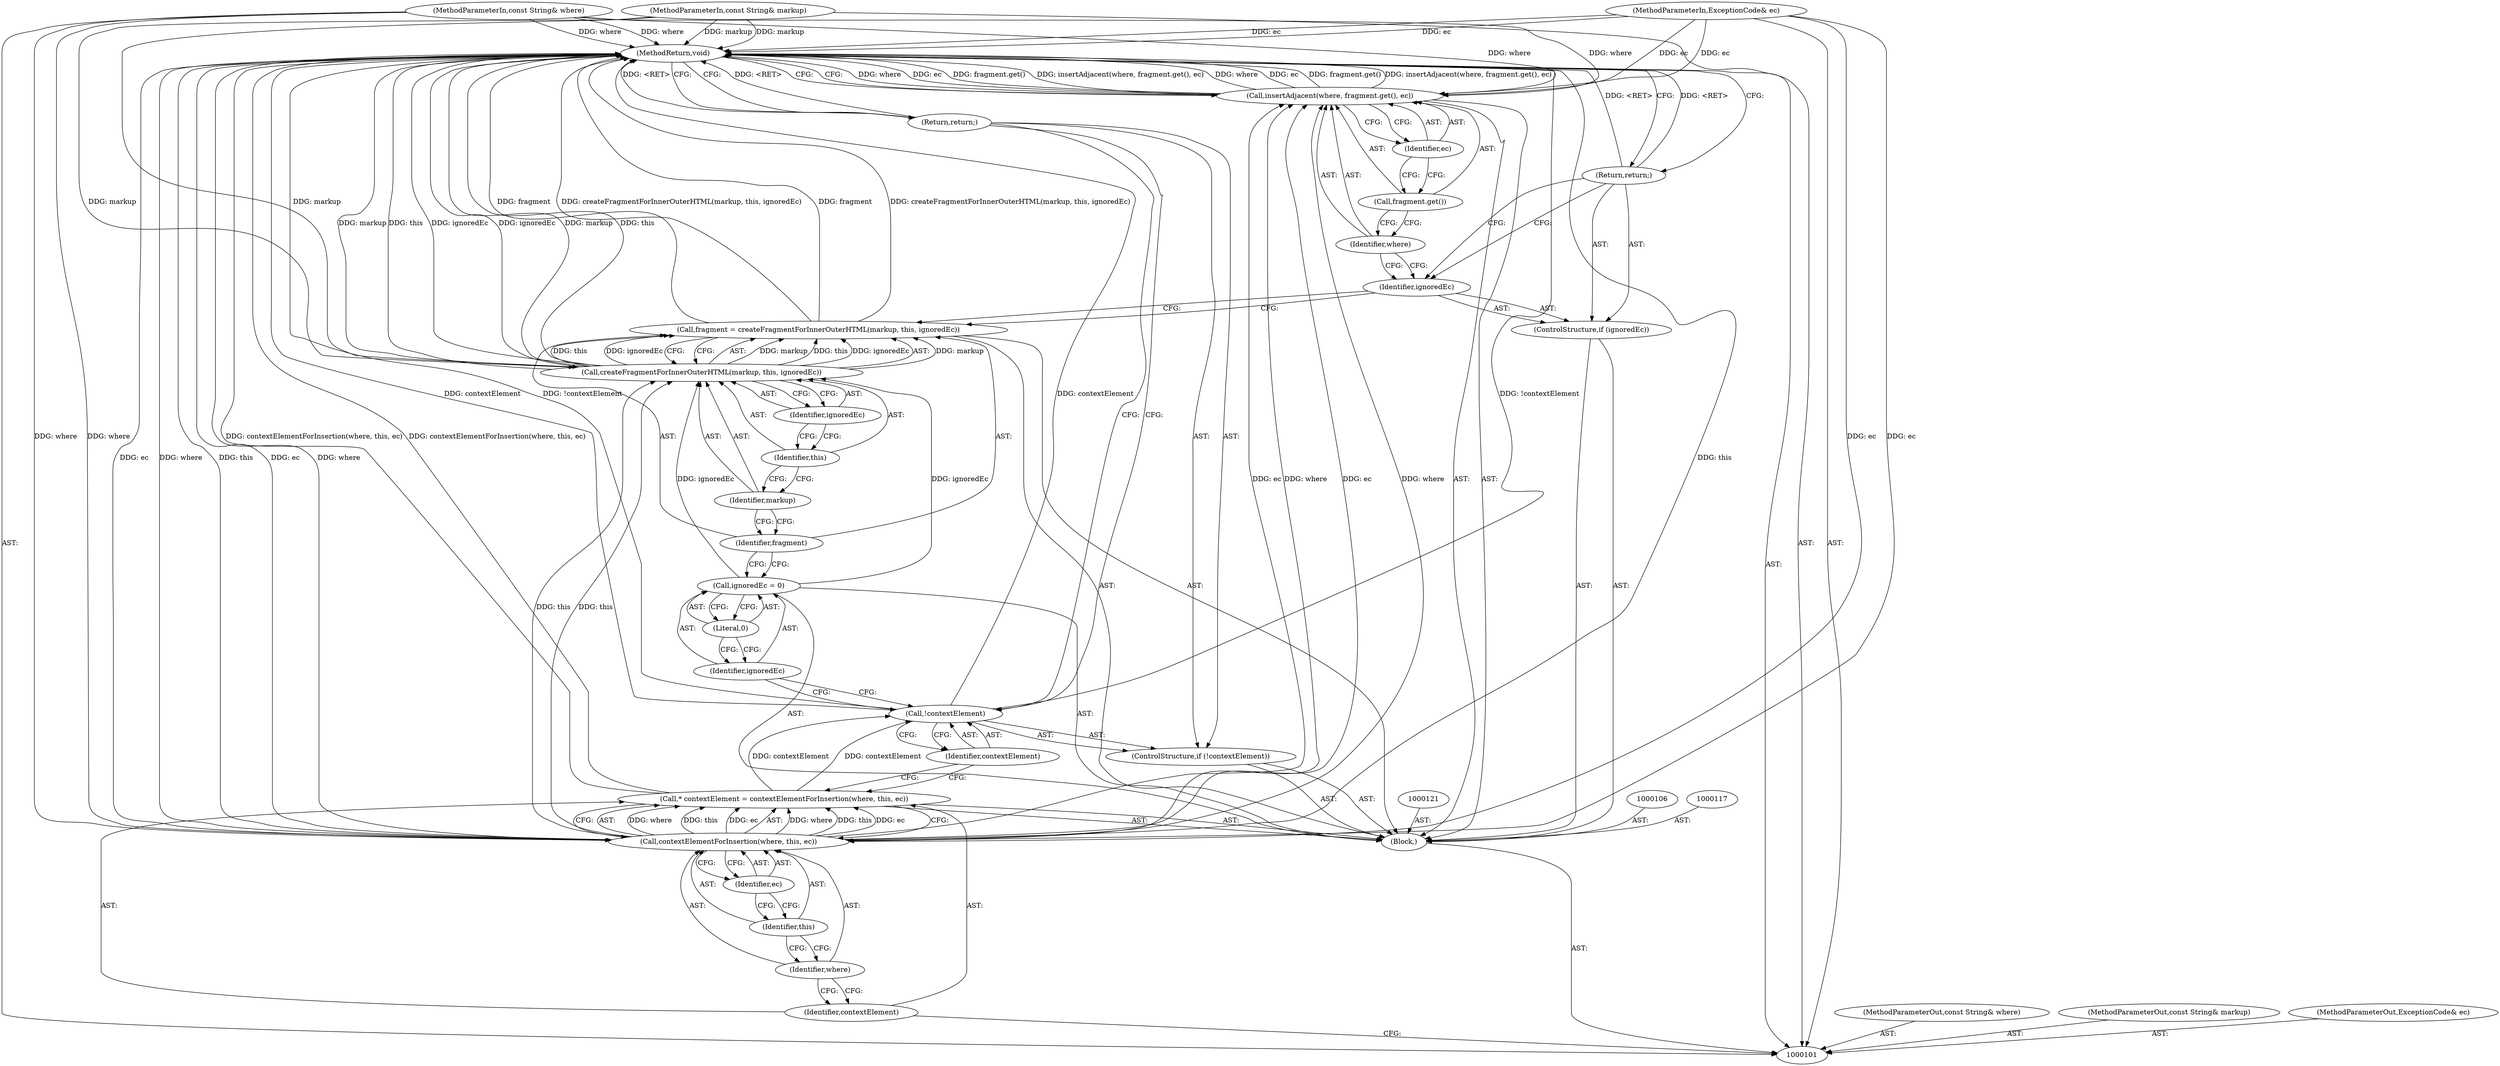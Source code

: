 digraph "0_Chrome_73edae623529f04c668268de49d00324b96166a2_5" {
"1000135" [label="(MethodReturn,void)"];
"1000102" [label="(MethodParameterIn,const String& where)"];
"1000175" [label="(MethodParameterOut,const String& where)"];
"1000103" [label="(MethodParameterIn,const String& markup)"];
"1000176" [label="(MethodParameterOut,const String& markup)"];
"1000104" [label="(MethodParameterIn,ExceptionCode& ec)"];
"1000177" [label="(MethodParameterOut,ExceptionCode& ec)"];
"1000132" [label="(Identifier,where)"];
"1000133" [label="(Call,fragment.get())"];
"1000134" [label="(Identifier,ec)"];
"1000131" [label="(Call,insertAdjacent(where, fragment.get(), ec))"];
"1000105" [label="(Block,)"];
"1000107" [label="(Call,* contextElement = contextElementForInsertion(where, this, ec))"];
"1000108" [label="(Identifier,contextElement)"];
"1000109" [label="(Call,contextElementForInsertion(where, this, ec))"];
"1000110" [label="(Identifier,where)"];
"1000111" [label="(Identifier,this)"];
"1000112" [label="(Identifier,ec)"];
"1000115" [label="(Identifier,contextElement)"];
"1000113" [label="(ControlStructure,if (!contextElement))"];
"1000114" [label="(Call,!contextElement)"];
"1000116" [label="(Return,return;)"];
"1000118" [label="(Call,ignoredEc = 0)"];
"1000119" [label="(Identifier,ignoredEc)"];
"1000120" [label="(Literal,0)"];
"1000122" [label="(Call,fragment = createFragmentForInnerOuterHTML(markup, this, ignoredEc))"];
"1000123" [label="(Identifier,fragment)"];
"1000124" [label="(Call,createFragmentForInnerOuterHTML(markup, this, ignoredEc))"];
"1000125" [label="(Identifier,markup)"];
"1000126" [label="(Identifier,this)"];
"1000127" [label="(Identifier,ignoredEc)"];
"1000128" [label="(ControlStructure,if (ignoredEc))"];
"1000129" [label="(Identifier,ignoredEc)"];
"1000130" [label="(Return,return;)"];
"1000135" -> "1000101"  [label="AST: "];
"1000135" -> "1000116"  [label="CFG: "];
"1000135" -> "1000130"  [label="CFG: "];
"1000135" -> "1000131"  [label="CFG: "];
"1000124" -> "1000135"  [label="DDG: this"];
"1000124" -> "1000135"  [label="DDG: markup"];
"1000124" -> "1000135"  [label="DDG: ignoredEc"];
"1000104" -> "1000135"  [label="DDG: ec"];
"1000114" -> "1000135"  [label="DDG: !contextElement"];
"1000114" -> "1000135"  [label="DDG: contextElement"];
"1000109" -> "1000135"  [label="DDG: where"];
"1000109" -> "1000135"  [label="DDG: this"];
"1000109" -> "1000135"  [label="DDG: ec"];
"1000107" -> "1000135"  [label="DDG: contextElementForInsertion(where, this, ec)"];
"1000122" -> "1000135"  [label="DDG: fragment"];
"1000122" -> "1000135"  [label="DDG: createFragmentForInnerOuterHTML(markup, this, ignoredEc)"];
"1000131" -> "1000135"  [label="DDG: where"];
"1000131" -> "1000135"  [label="DDG: ec"];
"1000131" -> "1000135"  [label="DDG: fragment.get()"];
"1000131" -> "1000135"  [label="DDG: insertAdjacent(where, fragment.get(), ec)"];
"1000103" -> "1000135"  [label="DDG: markup"];
"1000102" -> "1000135"  [label="DDG: where"];
"1000116" -> "1000135"  [label="DDG: <RET>"];
"1000130" -> "1000135"  [label="DDG: <RET>"];
"1000102" -> "1000101"  [label="AST: "];
"1000102" -> "1000135"  [label="DDG: where"];
"1000102" -> "1000109"  [label="DDG: where"];
"1000102" -> "1000131"  [label="DDG: where"];
"1000175" -> "1000101"  [label="AST: "];
"1000103" -> "1000101"  [label="AST: "];
"1000103" -> "1000135"  [label="DDG: markup"];
"1000103" -> "1000124"  [label="DDG: markup"];
"1000176" -> "1000101"  [label="AST: "];
"1000104" -> "1000101"  [label="AST: "];
"1000104" -> "1000135"  [label="DDG: ec"];
"1000104" -> "1000109"  [label="DDG: ec"];
"1000104" -> "1000131"  [label="DDG: ec"];
"1000177" -> "1000101"  [label="AST: "];
"1000132" -> "1000131"  [label="AST: "];
"1000132" -> "1000129"  [label="CFG: "];
"1000133" -> "1000132"  [label="CFG: "];
"1000133" -> "1000131"  [label="AST: "];
"1000133" -> "1000132"  [label="CFG: "];
"1000134" -> "1000133"  [label="CFG: "];
"1000134" -> "1000131"  [label="AST: "];
"1000134" -> "1000133"  [label="CFG: "];
"1000131" -> "1000134"  [label="CFG: "];
"1000131" -> "1000105"  [label="AST: "];
"1000131" -> "1000134"  [label="CFG: "];
"1000132" -> "1000131"  [label="AST: "];
"1000133" -> "1000131"  [label="AST: "];
"1000134" -> "1000131"  [label="AST: "];
"1000135" -> "1000131"  [label="CFG: "];
"1000131" -> "1000135"  [label="DDG: where"];
"1000131" -> "1000135"  [label="DDG: ec"];
"1000131" -> "1000135"  [label="DDG: fragment.get()"];
"1000131" -> "1000135"  [label="DDG: insertAdjacent(where, fragment.get(), ec)"];
"1000109" -> "1000131"  [label="DDG: where"];
"1000109" -> "1000131"  [label="DDG: ec"];
"1000102" -> "1000131"  [label="DDG: where"];
"1000104" -> "1000131"  [label="DDG: ec"];
"1000105" -> "1000101"  [label="AST: "];
"1000106" -> "1000105"  [label="AST: "];
"1000107" -> "1000105"  [label="AST: "];
"1000113" -> "1000105"  [label="AST: "];
"1000117" -> "1000105"  [label="AST: "];
"1000118" -> "1000105"  [label="AST: "];
"1000121" -> "1000105"  [label="AST: "];
"1000122" -> "1000105"  [label="AST: "];
"1000128" -> "1000105"  [label="AST: "];
"1000131" -> "1000105"  [label="AST: "];
"1000107" -> "1000105"  [label="AST: "];
"1000107" -> "1000109"  [label="CFG: "];
"1000108" -> "1000107"  [label="AST: "];
"1000109" -> "1000107"  [label="AST: "];
"1000115" -> "1000107"  [label="CFG: "];
"1000107" -> "1000135"  [label="DDG: contextElementForInsertion(where, this, ec)"];
"1000109" -> "1000107"  [label="DDG: where"];
"1000109" -> "1000107"  [label="DDG: this"];
"1000109" -> "1000107"  [label="DDG: ec"];
"1000107" -> "1000114"  [label="DDG: contextElement"];
"1000108" -> "1000107"  [label="AST: "];
"1000108" -> "1000101"  [label="CFG: "];
"1000110" -> "1000108"  [label="CFG: "];
"1000109" -> "1000107"  [label="AST: "];
"1000109" -> "1000112"  [label="CFG: "];
"1000110" -> "1000109"  [label="AST: "];
"1000111" -> "1000109"  [label="AST: "];
"1000112" -> "1000109"  [label="AST: "];
"1000107" -> "1000109"  [label="CFG: "];
"1000109" -> "1000135"  [label="DDG: where"];
"1000109" -> "1000135"  [label="DDG: this"];
"1000109" -> "1000135"  [label="DDG: ec"];
"1000109" -> "1000107"  [label="DDG: where"];
"1000109" -> "1000107"  [label="DDG: this"];
"1000109" -> "1000107"  [label="DDG: ec"];
"1000102" -> "1000109"  [label="DDG: where"];
"1000104" -> "1000109"  [label="DDG: ec"];
"1000109" -> "1000124"  [label="DDG: this"];
"1000109" -> "1000131"  [label="DDG: where"];
"1000109" -> "1000131"  [label="DDG: ec"];
"1000110" -> "1000109"  [label="AST: "];
"1000110" -> "1000108"  [label="CFG: "];
"1000111" -> "1000110"  [label="CFG: "];
"1000111" -> "1000109"  [label="AST: "];
"1000111" -> "1000110"  [label="CFG: "];
"1000112" -> "1000111"  [label="CFG: "];
"1000112" -> "1000109"  [label="AST: "];
"1000112" -> "1000111"  [label="CFG: "];
"1000109" -> "1000112"  [label="CFG: "];
"1000115" -> "1000114"  [label="AST: "];
"1000115" -> "1000107"  [label="CFG: "];
"1000114" -> "1000115"  [label="CFG: "];
"1000113" -> "1000105"  [label="AST: "];
"1000114" -> "1000113"  [label="AST: "];
"1000116" -> "1000113"  [label="AST: "];
"1000114" -> "1000113"  [label="AST: "];
"1000114" -> "1000115"  [label="CFG: "];
"1000115" -> "1000114"  [label="AST: "];
"1000116" -> "1000114"  [label="CFG: "];
"1000119" -> "1000114"  [label="CFG: "];
"1000114" -> "1000135"  [label="DDG: !contextElement"];
"1000114" -> "1000135"  [label="DDG: contextElement"];
"1000107" -> "1000114"  [label="DDG: contextElement"];
"1000116" -> "1000113"  [label="AST: "];
"1000116" -> "1000114"  [label="CFG: "];
"1000135" -> "1000116"  [label="CFG: "];
"1000116" -> "1000135"  [label="DDG: <RET>"];
"1000118" -> "1000105"  [label="AST: "];
"1000118" -> "1000120"  [label="CFG: "];
"1000119" -> "1000118"  [label="AST: "];
"1000120" -> "1000118"  [label="AST: "];
"1000123" -> "1000118"  [label="CFG: "];
"1000118" -> "1000124"  [label="DDG: ignoredEc"];
"1000119" -> "1000118"  [label="AST: "];
"1000119" -> "1000114"  [label="CFG: "];
"1000120" -> "1000119"  [label="CFG: "];
"1000120" -> "1000118"  [label="AST: "];
"1000120" -> "1000119"  [label="CFG: "];
"1000118" -> "1000120"  [label="CFG: "];
"1000122" -> "1000105"  [label="AST: "];
"1000122" -> "1000124"  [label="CFG: "];
"1000123" -> "1000122"  [label="AST: "];
"1000124" -> "1000122"  [label="AST: "];
"1000129" -> "1000122"  [label="CFG: "];
"1000122" -> "1000135"  [label="DDG: fragment"];
"1000122" -> "1000135"  [label="DDG: createFragmentForInnerOuterHTML(markup, this, ignoredEc)"];
"1000124" -> "1000122"  [label="DDG: markup"];
"1000124" -> "1000122"  [label="DDG: this"];
"1000124" -> "1000122"  [label="DDG: ignoredEc"];
"1000123" -> "1000122"  [label="AST: "];
"1000123" -> "1000118"  [label="CFG: "];
"1000125" -> "1000123"  [label="CFG: "];
"1000124" -> "1000122"  [label="AST: "];
"1000124" -> "1000127"  [label="CFG: "];
"1000125" -> "1000124"  [label="AST: "];
"1000126" -> "1000124"  [label="AST: "];
"1000127" -> "1000124"  [label="AST: "];
"1000122" -> "1000124"  [label="CFG: "];
"1000124" -> "1000135"  [label="DDG: this"];
"1000124" -> "1000135"  [label="DDG: markup"];
"1000124" -> "1000135"  [label="DDG: ignoredEc"];
"1000124" -> "1000122"  [label="DDG: markup"];
"1000124" -> "1000122"  [label="DDG: this"];
"1000124" -> "1000122"  [label="DDG: ignoredEc"];
"1000103" -> "1000124"  [label="DDG: markup"];
"1000109" -> "1000124"  [label="DDG: this"];
"1000118" -> "1000124"  [label="DDG: ignoredEc"];
"1000125" -> "1000124"  [label="AST: "];
"1000125" -> "1000123"  [label="CFG: "];
"1000126" -> "1000125"  [label="CFG: "];
"1000126" -> "1000124"  [label="AST: "];
"1000126" -> "1000125"  [label="CFG: "];
"1000127" -> "1000126"  [label="CFG: "];
"1000127" -> "1000124"  [label="AST: "];
"1000127" -> "1000126"  [label="CFG: "];
"1000124" -> "1000127"  [label="CFG: "];
"1000128" -> "1000105"  [label="AST: "];
"1000129" -> "1000128"  [label="AST: "];
"1000130" -> "1000128"  [label="AST: "];
"1000129" -> "1000128"  [label="AST: "];
"1000129" -> "1000122"  [label="CFG: "];
"1000130" -> "1000129"  [label="CFG: "];
"1000132" -> "1000129"  [label="CFG: "];
"1000130" -> "1000128"  [label="AST: "];
"1000130" -> "1000129"  [label="CFG: "];
"1000135" -> "1000130"  [label="CFG: "];
"1000130" -> "1000135"  [label="DDG: <RET>"];
}
